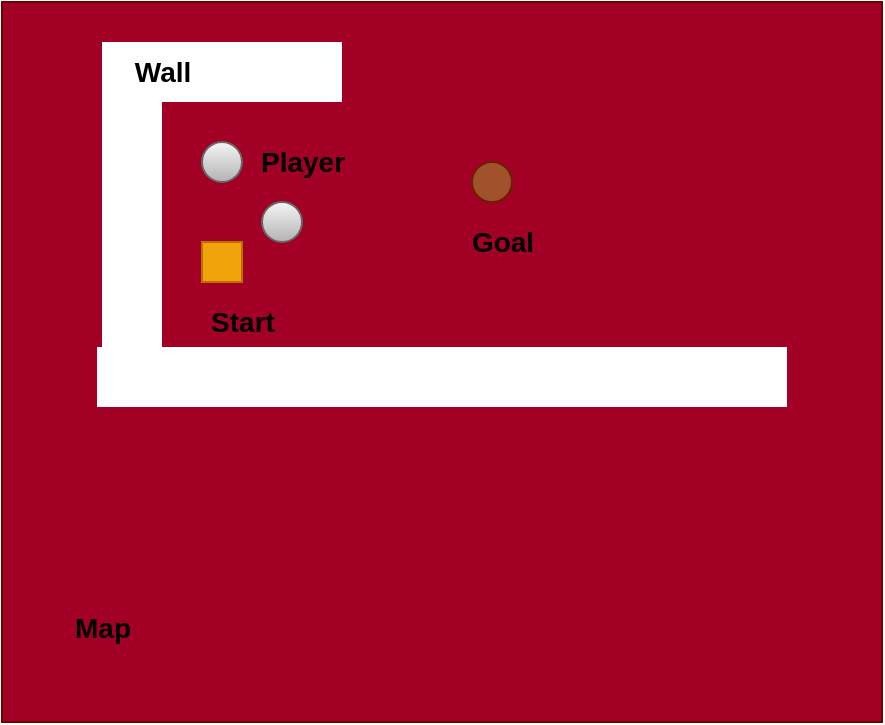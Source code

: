 <mxfile>
    <diagram id="WltgSqhoBwqmVjUqrQs1" name="Page-1">
        <mxGraphModel dx="796" dy="571" grid="1" gridSize="10" guides="1" tooltips="1" connect="1" arrows="1" fold="1" page="1" pageScale="1" pageWidth="850" pageHeight="1100" math="0" shadow="0">
            <root>
                <mxCell id="0"/>
                <mxCell id="1" parent="0"/>
                <mxCell id="4" style="edgeStyle=none;html=1;" parent="1" edge="1">
                    <mxGeometry relative="1" as="geometry">
                        <mxPoint x="440" y="216.29" as="sourcePoint"/>
                        <mxPoint x="440" y="233.71" as="targetPoint"/>
                    </mxGeometry>
                </mxCell>
                <mxCell id="5" value="" style="rounded=0;whiteSpace=wrap;html=1;fillColor=#a20025;fontColor=#ffffff;strokeColor=#6F0000;" parent="1" vertex="1">
                    <mxGeometry x="180" y="100" width="440" height="360" as="geometry"/>
                </mxCell>
                <mxCell id="15" value="Player" style="text;strokeColor=none;fillColor=none;html=1;fontSize=14;fontStyle=1;verticalAlign=middle;align=center;" parent="5" vertex="1">
                    <mxGeometry x="100" y="60" width="100" height="40" as="geometry"/>
                </mxCell>
                <mxCell id="17" value="" style="whiteSpace=wrap;html=1;aspect=fixed;fontSize=14;fillColor=#f0a30a;fontColor=#000000;strokeColor=#BD7000;" parent="5" vertex="1">
                    <mxGeometry x="100" y="120" width="20" height="20" as="geometry"/>
                </mxCell>
                <mxCell id="18" value="Start" style="text;strokeColor=none;fillColor=none;html=1;fontSize=14;fontStyle=1;verticalAlign=middle;align=center;" parent="5" vertex="1">
                    <mxGeometry x="70" y="140" width="100" height="40" as="geometry"/>
                </mxCell>
                <mxCell id="19" value="" style="ellipse;whiteSpace=wrap;html=1;aspect=fixed;fillColor=#a0522d;strokeColor=#6D1F00;fontColor=#ffffff;" parent="5" vertex="1">
                    <mxGeometry x="235" y="80" width="20" height="20" as="geometry"/>
                </mxCell>
                <mxCell id="20" value="Goal" style="text;strokeColor=none;fillColor=none;html=1;fontSize=14;fontStyle=1;verticalAlign=middle;align=center;" parent="5" vertex="1">
                    <mxGeometry x="200" y="100" width="100" height="40" as="geometry"/>
                </mxCell>
                <mxCell id="21" value="" style="rounded=0;whiteSpace=wrap;html=1;strokeColor=none;rotation=90;" parent="5" vertex="1">
                    <mxGeometry x="205" y="15" width="30" height="345" as="geometry"/>
                </mxCell>
                <mxCell id="10" value="&lt;font style=&quot;font-size: 14px;&quot;&gt;Map&lt;/font&gt;" style="text;strokeColor=none;fillColor=none;html=1;fontSize=24;fontStyle=1;verticalAlign=middle;align=center;" parent="5" vertex="1">
                    <mxGeometry y="290" width="100" height="40" as="geometry"/>
                </mxCell>
                <mxCell id="6" value="" style="rounded=0;whiteSpace=wrap;html=1;strokeColor=none;" parent="1" vertex="1">
                    <mxGeometry x="230" y="120" width="120" height="30" as="geometry"/>
                </mxCell>
                <mxCell id="7" value="" style="rounded=0;whiteSpace=wrap;html=1;strokeColor=none;" parent="1" vertex="1">
                    <mxGeometry x="230" y="150" width="30" height="130" as="geometry"/>
                </mxCell>
                <mxCell id="8" value="" style="ellipse;whiteSpace=wrap;html=1;aspect=fixed;fillColor=#f5f5f5;gradientColor=#b3b3b3;strokeColor=#666666;" parent="1" vertex="1">
                    <mxGeometry x="280" y="170" width="20" height="20" as="geometry"/>
                </mxCell>
                <mxCell id="9" value="" style="ellipse;whiteSpace=wrap;html=1;aspect=fixed;fillColor=#f5f5f5;gradientColor=#b3b3b3;strokeColor=#666666;" parent="1" vertex="1">
                    <mxGeometry x="310" y="200" width="20" height="20" as="geometry"/>
                </mxCell>
                <mxCell id="14" value="Wall" style="text;strokeColor=none;fillColor=none;html=1;fontSize=14;fontStyle=1;verticalAlign=middle;align=center;" parent="1" vertex="1">
                    <mxGeometry x="210" y="115" width="100" height="40" as="geometry"/>
                </mxCell>
            </root>
        </mxGraphModel>
    </diagram>
</mxfile>